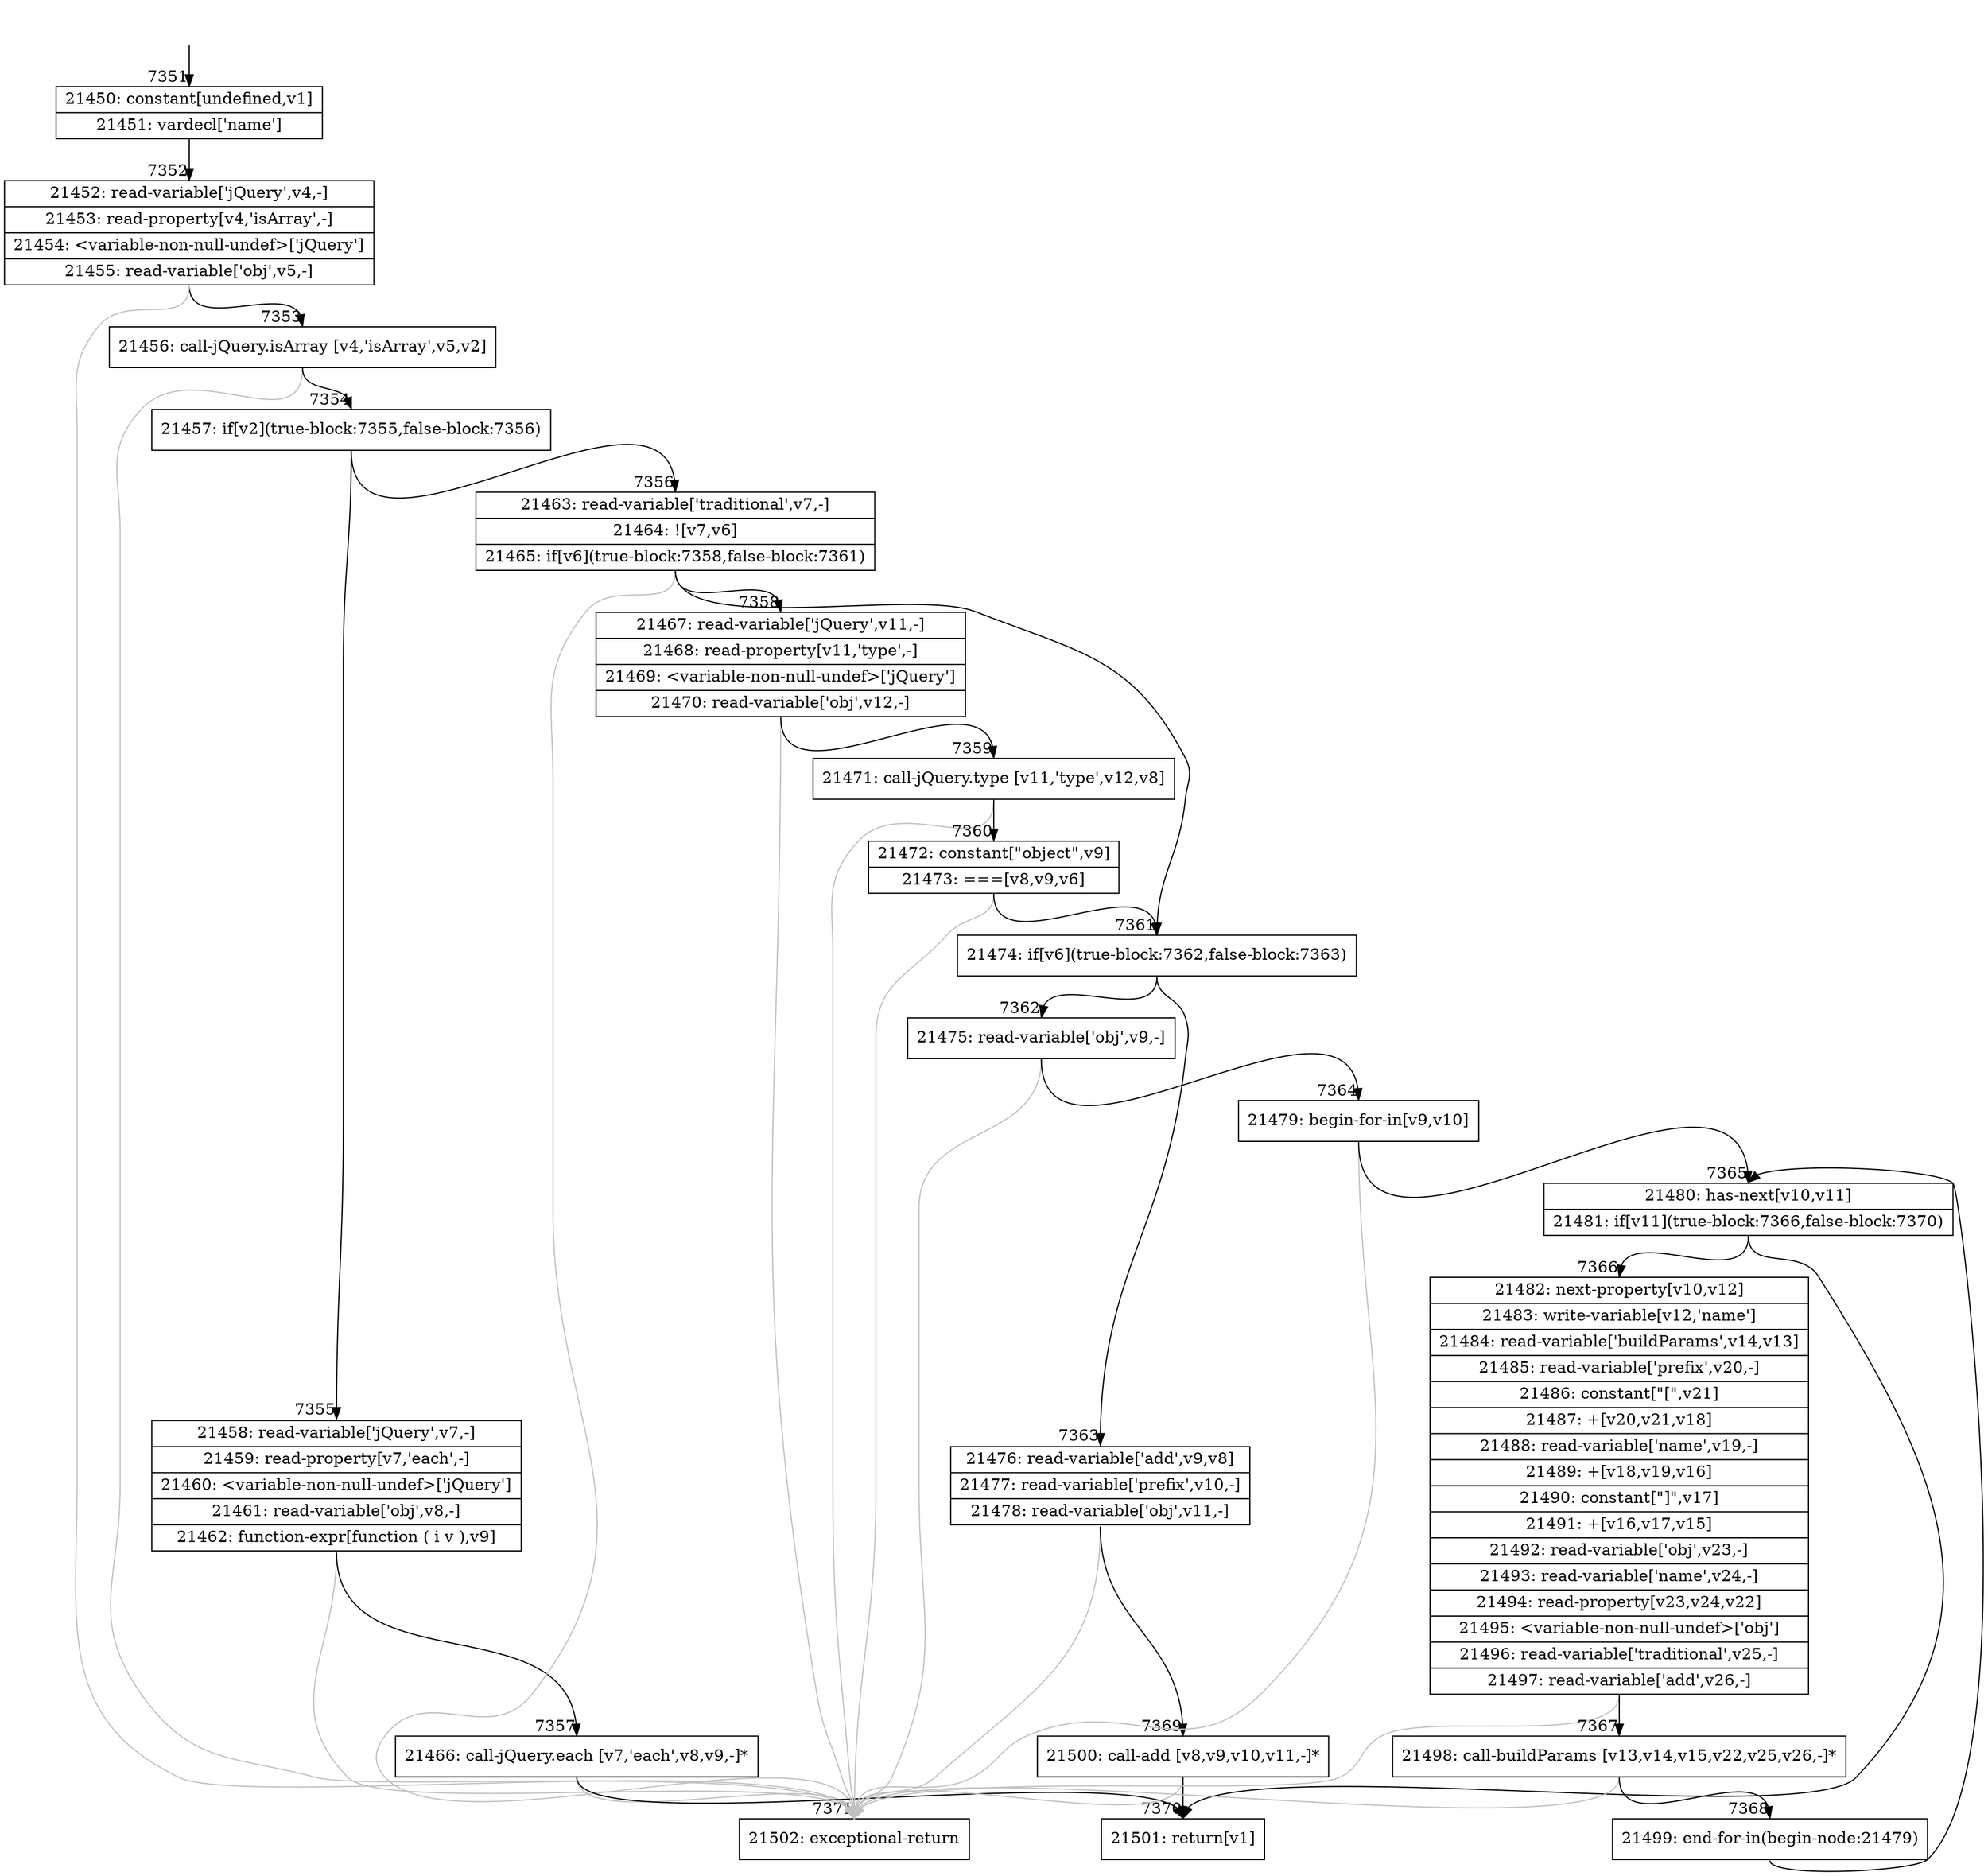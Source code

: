 digraph {
rankdir="TD"
BB_entry462[shape=none,label=""];
BB_entry462 -> BB7351 [tailport=s, headport=n, headlabel="    7351"]
BB7351 [shape=record label="{21450: constant[undefined,v1]|21451: vardecl['name']}" ] 
BB7351 -> BB7352 [tailport=s, headport=n, headlabel="      7352"]
BB7352 [shape=record label="{21452: read-variable['jQuery',v4,-]|21453: read-property[v4,'isArray',-]|21454: \<variable-non-null-undef\>['jQuery']|21455: read-variable['obj',v5,-]}" ] 
BB7352 -> BB7353 [tailport=s, headport=n, headlabel="      7353"]
BB7352 -> BB7371 [tailport=s, headport=n, color=gray, headlabel="      7371"]
BB7353 [shape=record label="{21456: call-jQuery.isArray [v4,'isArray',v5,v2]}" ] 
BB7353 -> BB7354 [tailport=s, headport=n, headlabel="      7354"]
BB7353 -> BB7371 [tailport=s, headport=n, color=gray]
BB7354 [shape=record label="{21457: if[v2](true-block:7355,false-block:7356)}" ] 
BB7354 -> BB7355 [tailport=s, headport=n, headlabel="      7355"]
BB7354 -> BB7356 [tailport=s, headport=n, headlabel="      7356"]
BB7355 [shape=record label="{21458: read-variable['jQuery',v7,-]|21459: read-property[v7,'each',-]|21460: \<variable-non-null-undef\>['jQuery']|21461: read-variable['obj',v8,-]|21462: function-expr[function ( i v ),v9]}" ] 
BB7355 -> BB7357 [tailport=s, headport=n, headlabel="      7357"]
BB7355 -> BB7371 [tailport=s, headport=n, color=gray]
BB7356 [shape=record label="{21463: read-variable['traditional',v7,-]|21464: ![v7,v6]|21465: if[v6](true-block:7358,false-block:7361)}" ] 
BB7356 -> BB7361 [tailport=s, headport=n, headlabel="      7361"]
BB7356 -> BB7358 [tailport=s, headport=n, headlabel="      7358"]
BB7356 -> BB7371 [tailport=s, headport=n, color=gray]
BB7357 [shape=record label="{21466: call-jQuery.each [v7,'each',v8,v9,-]*}" ] 
BB7357 -> BB7370 [tailport=s, headport=n, headlabel="      7370"]
BB7357 -> BB7371 [tailport=s, headport=n, color=gray]
BB7358 [shape=record label="{21467: read-variable['jQuery',v11,-]|21468: read-property[v11,'type',-]|21469: \<variable-non-null-undef\>['jQuery']|21470: read-variable['obj',v12,-]}" ] 
BB7358 -> BB7359 [tailport=s, headport=n, headlabel="      7359"]
BB7358 -> BB7371 [tailport=s, headport=n, color=gray]
BB7359 [shape=record label="{21471: call-jQuery.type [v11,'type',v12,v8]}" ] 
BB7359 -> BB7360 [tailport=s, headport=n, headlabel="      7360"]
BB7359 -> BB7371 [tailport=s, headport=n, color=gray]
BB7360 [shape=record label="{21472: constant[\"object\",v9]|21473: ===[v8,v9,v6]}" ] 
BB7360 -> BB7361 [tailport=s, headport=n]
BB7360 -> BB7371 [tailport=s, headport=n, color=gray]
BB7361 [shape=record label="{21474: if[v6](true-block:7362,false-block:7363)}" ] 
BB7361 -> BB7362 [tailport=s, headport=n, headlabel="      7362"]
BB7361 -> BB7363 [tailport=s, headport=n, headlabel="      7363"]
BB7362 [shape=record label="{21475: read-variable['obj',v9,-]}" ] 
BB7362 -> BB7364 [tailport=s, headport=n, headlabel="      7364"]
BB7362 -> BB7371 [tailport=s, headport=n, color=gray]
BB7363 [shape=record label="{21476: read-variable['add',v9,v8]|21477: read-variable['prefix',v10,-]|21478: read-variable['obj',v11,-]}" ] 
BB7363 -> BB7369 [tailport=s, headport=n, headlabel="      7369"]
BB7363 -> BB7371 [tailport=s, headport=n, color=gray]
BB7364 [shape=record label="{21479: begin-for-in[v9,v10]}" ] 
BB7364 -> BB7365 [tailport=s, headport=n, headlabel="      7365"]
BB7364 -> BB7371 [tailport=s, headport=n, color=gray]
BB7365 [shape=record label="{21480: has-next[v10,v11]|21481: if[v11](true-block:7366,false-block:7370)}" ] 
BB7365 -> BB7366 [tailport=s, headport=n, headlabel="      7366"]
BB7365 -> BB7370 [tailport=s, headport=n]
BB7366 [shape=record label="{21482: next-property[v10,v12]|21483: write-variable[v12,'name']|21484: read-variable['buildParams',v14,v13]|21485: read-variable['prefix',v20,-]|21486: constant[\"[\",v21]|21487: +[v20,v21,v18]|21488: read-variable['name',v19,-]|21489: +[v18,v19,v16]|21490: constant[\"]\",v17]|21491: +[v16,v17,v15]|21492: read-variable['obj',v23,-]|21493: read-variable['name',v24,-]|21494: read-property[v23,v24,v22]|21495: \<variable-non-null-undef\>['obj']|21496: read-variable['traditional',v25,-]|21497: read-variable['add',v26,-]}" ] 
BB7366 -> BB7367 [tailport=s, headport=n, headlabel="      7367"]
BB7366 -> BB7371 [tailport=s, headport=n, color=gray]
BB7367 [shape=record label="{21498: call-buildParams [v13,v14,v15,v22,v25,v26,-]*}" ] 
BB7367 -> BB7368 [tailport=s, headport=n, headlabel="      7368"]
BB7367 -> BB7371 [tailport=s, headport=n, color=gray]
BB7368 [shape=record label="{21499: end-for-in(begin-node:21479)}" ] 
BB7368 -> BB7365 [tailport=s, headport=n]
BB7369 [shape=record label="{21500: call-add [v8,v9,v10,v11,-]*}" ] 
BB7369 -> BB7370 [tailport=s, headport=n]
BB7369 -> BB7371 [tailport=s, headport=n, color=gray]
BB7370 [shape=record label="{21501: return[v1]}" ] 
BB7371 [shape=record label="{21502: exceptional-return}" ] 
}
